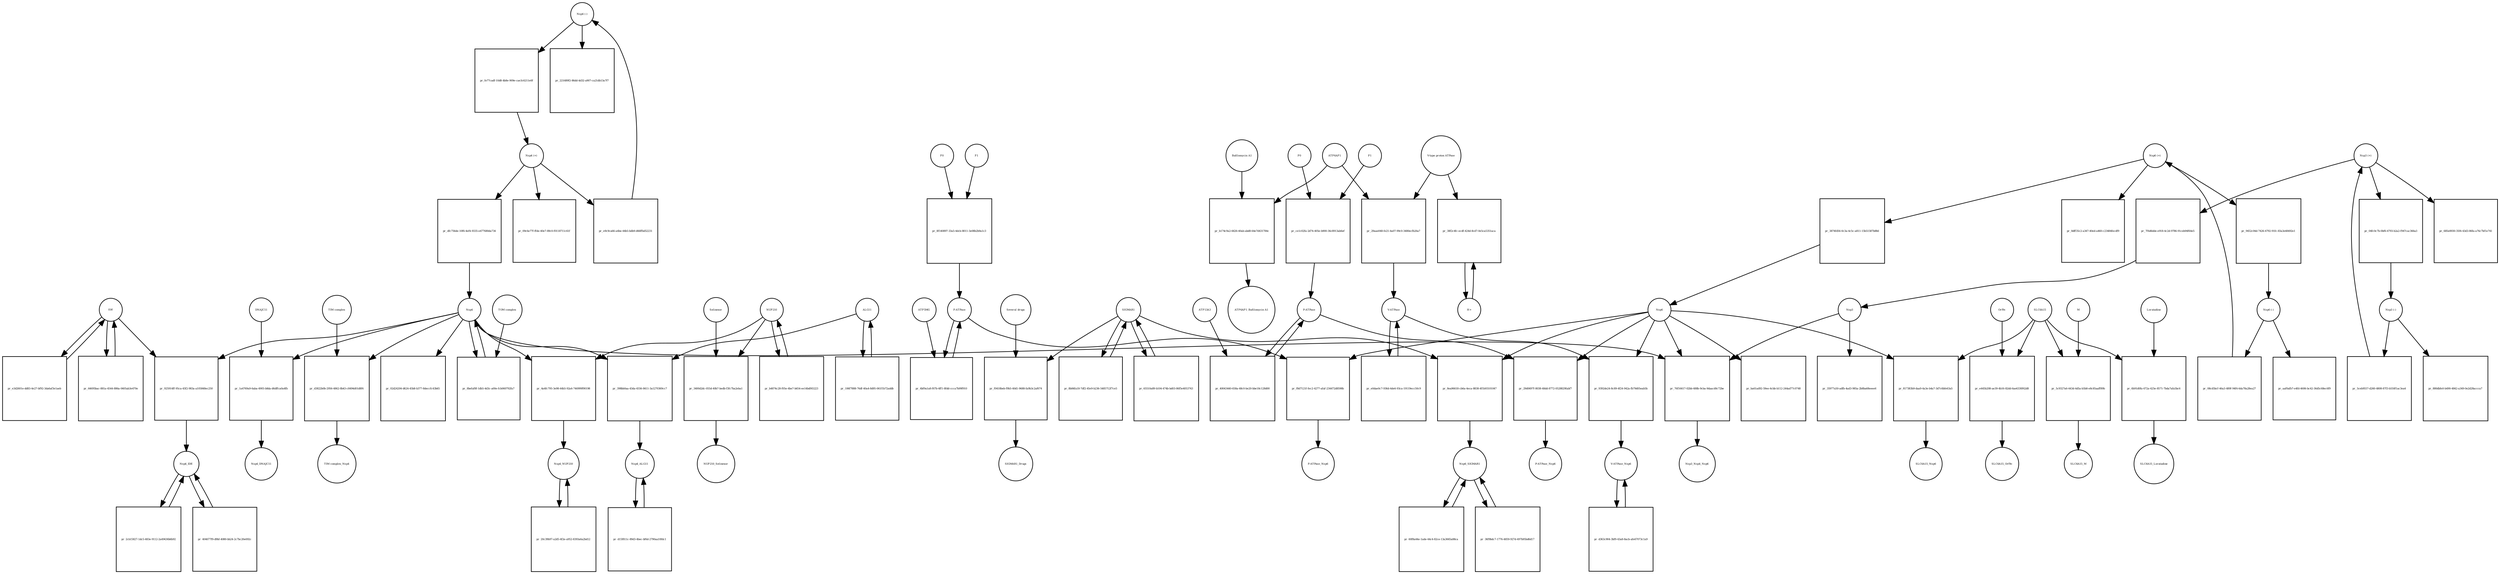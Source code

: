 strict digraph  {
"Nsp4 (-)" [annotation=urn_miriam_pubmed_32353859, bipartite=0, cls="nucleic acid feature", fontsize=4, label="Nsp4 (-)", shape=circle];
"pr_fe77cadf-10d8-4b8e-909e-cae3c6211e0f" [annotation="", bipartite=1, cls=process, fontsize=4, label="pr_fe77cadf-10d8-4b8e-909e-cae3c6211e0f", shape=square];
"Nsp4 (+)" [annotation=urn_miriam_pubmed_32353859, bipartite=0, cls="nucleic acid feature", fontsize=4, label="Nsp4 (+)", shape=circle];
"pr_dfc756de-10f6-4ef4-9335-e477680da734" [annotation="", bipartite=1, cls=process, fontsize=4, label="pr_dfc756de-10f6-4ef4-9335-e477680da734", shape=square];
Nsp4 [annotation="urn_miriam_ncbiprotein_BCD58761|urn_miriam_taxonomy_2697049", bipartite=0, cls=macromolecule, fontsize=4, label=Nsp4, shape=circle];
"pr_02d24204-d624-45b8-b377-8deccfc43b65" [annotation="", bipartite=1, cls=process, fontsize=4, label="pr_02d24204-d624-45b8-b377-8deccfc43b65", shape=square];
"pr_09c6e77f-ffde-40e7-89c0-f0118711c61f" [annotation="", bipartite=1, cls=process, fontsize=4, label="pr_09c6e77f-ffde-40e7-89c0-f0118711c61f", shape=square];
"pr_925914ff-95ca-45f2-983a-a105848ec250" [annotation="", bipartite=1, cls=process, fontsize=4, label="pr_925914ff-95ca-45f2-983a-a105848ec250", shape=square];
IDE [annotation="urn_miriam_uniprot_P14735|urn_miriam_pubmed_32353859|urn_miriam_doi_10.1210%2Fmend-4-8-1125|urn_miriam_taxonomy_10116", bipartite=0, cls=macromolecule, fontsize=4, label=IDE, shape=circle];
Nsp4_IDE [annotation="", bipartite=0, cls=complex, fontsize=4, label=Nsp4_IDE, shape=circle];
"pr_404677f9-d9bf-4080-bb24-2c7bc20e692c" [annotation="", bipartite=1, cls=process, fontsize=4, label="pr_404677f9-d9bf-4080-bb24-2c7bc20e692c", shape=square];
"pr_4a4fc795-3e98-44b5-92a4-746999f90198" [annotation="", bipartite=1, cls=process, fontsize=4, label="pr_4a4fc795-3e98-44b5-92a4-746999f90198", shape=square];
NUP210 [annotation="urn_miriam_uniprot_Q8TEM1|urn_miriam_pubmed_14517331", bipartite=0, cls=macromolecule, fontsize=4, label=NUP210, shape=circle];
Nsp4_NUP210 [annotation=urn_miriam_pubmed_14517331, bipartite=0, cls=complex, fontsize=4, label=Nsp4_NUP210, shape=circle];
"pr_2cb15827-1dc5-483e-9112-2a49436b6b92" [annotation="", bipartite=1, cls=process, fontsize=4, label="pr_2cb15827-1dc5-483e-9112-2a49436b6b92", shape=square];
"pr_1a4769a9-6aba-4905-b8da-d6dffca0a4fb" [annotation="", bipartite=1, cls=process, fontsize=4, label="pr_1a4769a9-6aba-4905-b8da-d6dffca0a4fb", shape=square];
DNAJC11 [annotation="urn_miriam_uniprot_Q9NVH1|urn_miriam_pubmed_32353859|urn_miriam_pubmed_25997101", bipartite=0, cls=macromolecule, fontsize=4, label=DNAJC11, shape=circle];
Nsp4_DNAJC11 [annotation="urn_miriam_pubmed_25997101|urn_miriam_pubmed_32353859", bipartite=0, cls=complex, fontsize=4, label=Nsp4_DNAJC11, shape=circle];
"pr_20c39b97-a2d5-4f2e-a952-8393a6a2bd12" [annotation="", bipartite=1, cls=process, fontsize=4, label="pr_20c39b97-a2d5-4f2e-a952-8393a6a2bd12", shape=square];
"pr_398bb0aa-43da-4556-8411-3a1270369cc7" [annotation="", bipartite=1, cls=process, fontsize=4, label="pr_398bb0aa-43da-4556-8411-3a1270369cc7", shape=square];
ALG11 [annotation="urn_miriam_uniprot_Q2TAA5|urn_miriam_pubmed_20080937", bipartite=0, cls=macromolecule, fontsize=4, label=ALG11, shape=circle];
Nsp4_ALG11 [annotation=urn_miriam_pubmed_20080937, bipartite=0, cls=complex, fontsize=4, label=Nsp4_ALG11, shape=circle];
"pr_e9c9ca66-a4be-44b5-bdb9-d66ffbd52231" [annotation="", bipartite=1, cls=process, fontsize=4, label="pr_e9c9ca66-a4be-44b5-bdb9-d66ffbd52231", shape=square];
"pr_221689f2-86dd-4d32-a907-ca21db13a7f7" [annotation="", bipartite=1, cls=process, fontsize=4, label="pr_221689f2-86dd-4d32-a907-ca21db13a7f7", shape=square];
"Nsp6 (-)" [annotation=urn_miriam_pubmed_32353859, bipartite=0, cls="nucleic acid feature", fontsize=4, label="Nsp6 (-)", shape=circle];
"pr_08cd5bcf-46a3-489f-94f4-6da78a28ea27" [annotation="", bipartite=1, cls=process, fontsize=4, label="pr_08cd5bcf-46a3-489f-94f4-6da78a28ea27", shape=square];
"Nsp6 (+)" [annotation=urn_miriam_pubmed_32353859, bipartite=0, cls="nucleic acid feature", fontsize=4, label="Nsp6 (+)", shape=circle];
"pr_3874fd56-0c3a-4c5c-a811-15b51587b88d" [annotation="", bipartite=1, cls=process, fontsize=4, label="pr_3874fd56-0c3a-4c5c-a811-15b51587b88d", shape=square];
Nsp6 [annotation="urn_miriam_taxonomy_2697049|urn_miriam_pubmed_32353859", bipartite=0, cls=macromolecule, fontsize=4, label=Nsp6, shape=circle];
"pr_ba61ad92-59ee-4cbb-b112-244ad77c0748" [annotation="", bipartite=1, cls=process, fontsize=4, label="pr_ba61ad92-59ee-4cbb-b112-244ad77c0748", shape=square];
"pr_8dff35c2-a347-40ed-a460-c23484fecdf9" [annotation="", bipartite=1, cls=process, fontsize=4, label="pr_8dff35c2-a347-40ed-a460-c23484fecdf9", shape=square];
"pr_f8d7121f-fec2-4277-afaf-234472d8598b" [annotation="", bipartite=1, cls=process, fontsize=4, label="pr_f8d7121f-fec2-4277-afaf-234472d8598b", shape=square];
"F-ATPase" [annotation=urn_miriam_uniprot_O75964, bipartite=0, cls=complex, fontsize=4, label="F-ATPase", shape=circle];
"F-ATPase_Nsp6" [annotation="", bipartite=0, cls=complex, fontsize=4, label="F-ATPase_Nsp6", shape=circle];
"pr_29d0697f-8038-48dd-8772-0528829fabf7" [annotation="", bipartite=1, cls=process, fontsize=4, label="pr_29d0697f-8038-48dd-8772-0528829fabf7", shape=square];
"P-ATPase" [annotation="", bipartite=0, cls=complex, fontsize=4, label="P-ATPase", shape=circle];
"P-ATPase_Nsp6" [annotation="", bipartite=0, cls=complex, fontsize=4, label="P-ATPase_Nsp6", shape=circle];
"pr_8ea96618-cb6a-4eca-8838-4f1b93101047" [annotation="", bipartite=1, cls=process, fontsize=4, label="pr_8ea96618-cb6a-4eca-8838-4f1b93101047", shape=square];
SIGMAR1 [annotation="urn_miriam_uniprot_Q99720|urn_miriam_doi_10.1074%2Fjbc.272.43.27107|urn_miriam_pubmed_32353859|urn_miriam_pubmed_10406945", bipartite=0, cls=macromolecule, fontsize=4, label=SIGMAR1, shape=circle];
Nsp6_SIGMAR1 [annotation=urn_miriam_pubmed_10406945, bipartite=0, cls=complex, fontsize=4, label=Nsp6_SIGMAR1, shape=circle];
"pr_36f9bdc7-1776-4859-927d-497b95bd6d17" [annotation="", bipartite=1, cls=process, fontsize=4, label="pr_36f9bdc7-1776-4859-927d-497b95bd6d17", shape=square];
"pr_9392de24-8c89-4f24-942a-fb79d05eab5b" [annotation="", bipartite=1, cls=process, fontsize=4, label="pr_9392de24-8c89-4f24-942a-fb79d05eab5b", shape=square];
"V-ATPase" [annotation=urn_miriam_uniprot_Q15904, bipartite=0, cls=complex, fontsize=4, label="V-ATPase", shape=circle];
"V-ATPase_Nsp6" [annotation=urn_miriam_uniprot_Q15904, bipartite=0, cls=complex, fontsize=4, label="V-ATPase_Nsp6", shape=circle];
"pr_9452c04d-7426-4792-91fc-83a3e48492e1" [annotation="", bipartite=1, cls=process, fontsize=4, label="pr_9452c04d-7426-4792-91fc-83a3e48492e1", shape=square];
"pr_aaf0afb7-e4fd-4606-bc42-36d5c68ec6f9" [annotation="", bipartite=1, cls=process, fontsize=4, label="pr_aaf0afb7-e4fd-4606-bc42-36d5c68ec6f9", shape=square];
"pr_d3822b0b-2956-4862-8b43-c8494d01d8f4" [annotation="", bipartite=1, cls=process, fontsize=4, label="pr_d3822b0b-2956-4862-8b43-c8494d01d8f4", shape=square];
"TIM complex" [annotation="", bipartite=0, cls=complex, fontsize=4, label="TIM complex", shape=circle];
"TIM complex_Nsp4" [annotation=urn_miriam_pubmed_32353859, bipartite=0, cls=complex, fontsize=4, label="TIM complex_Nsp4", shape=circle];
"pr_e3d2601e-dd83-4e27-bf92-3da6af3e1aeb" [annotation="", bipartite=1, cls=process, fontsize=4, label="pr_e3d2601e-dd83-4e27-bf92-3da6af3e1aeb", shape=square];
"Nsp3 (-)" [annotation=urn_miriam_pubmed_32353859, bipartite=0, cls="nucleic acid feature", fontsize=4, label="Nsp3 (-)", shape=circle];
"pr_5ceb9557-d260-4808-87f3-b550f1ac3ea4" [annotation="", bipartite=1, cls=process, fontsize=4, label="pr_5ceb9557-d260-4808-87f3-b550f1ac3ea4", shape=square];
"Nsp3 (+)" [annotation=urn_miriam_pubmed_32353859, bipartite=0, cls="nucleic acid feature", fontsize=4, label="Nsp3 (+)", shape=circle];
"pr_04fc0c7b-0bf6-4793-b2a2-f947cac366a3" [annotation="", bipartite=1, cls=process, fontsize=4, label="pr_04fc0c7b-0bf6-4793-b2a2-f947cac366a3", shape=square];
"pr_7f4d6dde-e918-4c2d-9786-91ceb94f64e5" [annotation="", bipartite=1, cls=process, fontsize=4, label="pr_7f4d6dde-e918-4c2d-9786-91ceb94f64e5", shape=square];
Nsp3 [annotation="urn_miriam_taxonomy_2697049|urn_miriam_pubmed_32353859", bipartite=0, cls=macromolecule, fontsize=4, label=Nsp3, shape=circle];
"pr_880dbfe0-b490-4842-a349-0e2d28accca7" [annotation="", bipartite=1, cls=process, fontsize=4, label="pr_880dbfe0-b490-4842-a349-0e2d28accca7", shape=square];
"pr_685e8930-35f4-43d3-86fa-a76c7bf1e741" [annotation="", bipartite=1, cls=process, fontsize=4, label="pr_685e8930-35f4-43d3-86fa-a76c7bf1e741", shape=square];
"pr_35977a50-adfb-4ad3-985a-2b8ba68eeee6" [annotation="", bipartite=1, cls=process, fontsize=4, label="pr_35977a50-adfb-4ad3-985a-2b8ba68eeee6", shape=square];
"pr_76f16617-02bb-488b-9cba-9daacd0c72be" [annotation="", bipartite=1, cls=process, fontsize=4, label="pr_76f16617-02bb-488b-9cba-9daacd0c72be", shape=square];
Nsp3_Nsp4_Nsp6 [annotation="urn_miriam_pubmed_32353859|urn_miriam_pubmed_29128390|urn_miriam_doi_10.1016%2Fj.virol.2017.07.019|urn_miriam_taxonomy_694009", bipartite=0, cls=complex, fontsize=4, label=Nsp3_Nsp4_Nsp6, shape=circle];
"pr_3400d2dc-055d-40b7-bedb-f3fc7ba2eba1" [annotation="", bipartite=1, cls=process, fontsize=4, label="pr_3400d2dc-055d-40b7-bedb-f3fc7ba2eba1", shape=square];
Selinexor [annotation=urn_miriam_pubmed_32353859, bipartite=0, cls="simple chemical", fontsize=4, label=Selinexor, shape=circle];
NUP210_Selinexor [annotation=urn_miriam_pubmed_32353859, bipartite=0, cls=complex, fontsize=4, label=NUP210_Selinexor, shape=circle];
"pr_817383b9-daa9-4a3e-b4a7-3d7c6bfe63a5" [annotation="", bipartite=1, cls=process, fontsize=4, label="pr_817383b9-daa9-4a3e-b4a7-3d7c6bfe63a5", shape=square];
SLC6A15 [annotation="urn_miriam_pubmed_32353859|urn_miriam_uniprot_Q8IY34", bipartite=0, cls=macromolecule, fontsize=4, label=SLC6A15, shape=circle];
SLC6A15_Nsp6 [annotation=urn_miriam_pubmed_32353859, bipartite=0, cls=complex, fontsize=4, label=SLC6A15_Nsp6, shape=circle];
"pr_e445b208-ae39-4b16-82dd-6ae6330f42d8" [annotation="", bipartite=1, cls=process, fontsize=4, label="pr_e445b208-ae39-4b16-82dd-6ae6330f42d8", shape=square];
Orf9c [annotation=urn_miriam_taxonomy_2697049, bipartite=0, cls=macromolecule, fontsize=4, label=Orf9c, shape=circle];
SLC6A15_Orf9c [annotation=urn_miriam_pubmed_32353859, bipartite=0, cls=complex, fontsize=4, label=SLC6A15_Orf9c, shape=circle];
"pr_5c9327a6-443d-4d5a-b5b8-e8c85aaff89b" [annotation="", bipartite=1, cls=process, fontsize=4, label="pr_5c9327a6-443d-4d5a-b5b8-e8c85aaff89b", shape=square];
M [annotation=urn_miriam_taxonomy_2697049, bipartite=0, cls=macromolecule, fontsize=4, label=M, shape=circle];
SLC6A15_M [annotation=urn_miriam_pubmed_32353859, bipartite=0, cls=complex, fontsize=4, label=SLC6A15_M, shape=circle];
"pr_6b91d0fa-672a-425e-8571-7bda7afa5bc6" [annotation="", bipartite=1, cls=process, fontsize=4, label="pr_6b91d0fa-672a-425e-8571-7bda7afa5bc6", shape=square];
Loratadine [annotation=urn_miriam_pubmed_123134323, bipartite=0, cls="simple chemical", fontsize=4, label=Loratadine, shape=circle];
SLC6A15_Loratadine [annotation="", bipartite=0, cls=complex, fontsize=4, label=SLC6A15_Loratadine, shape=circle];
ATP6AP1 [annotation="urn_miriam_uniprot_Q15904|urn_miriam_pubmed_27231034", bipartite=0, cls=macromolecule, fontsize=4, label=ATP6AP1, shape=circle];
"pr_b174c9a2-6626-40ab-abd8-64e7d431784c" [annotation="", bipartite=1, cls=process, fontsize=4, label="pr_b174c9a2-6626-40ab-abd8-64e7d431784c", shape=square];
"Bafilomycin A1" [annotation="", bipartite=0, cls="simple chemical", fontsize=4, label="Bafilomycin A1", shape=circle];
"ATP6AP1_Bafilomycin A1" [annotation="", bipartite=0, cls=complex, fontsize=4, label="ATP6AP1_Bafilomycin A1", shape=circle];
"Several drugs" [annotation="", bipartite=0, cls="simple chemical", fontsize=4, label="Several drugs", shape=circle];
"pr_f0418beb-f9b5-40d1-9688-fa9b3c2af674" [annotation="", bipartite=1, cls=process, fontsize=4, label="pr_f0418beb-f9b5-40d1-9688-fa9b3c2af674", shape=square];
SIGMAR1_Drugs [annotation=urn_miriam_pubmed_32353859, bipartite=0, cls=complex, fontsize=4, label=SIGMAR1_Drugs, shape=circle];
"pr_8befaf8f-1db5-4d3c-a00e-fcb060792fa7" [annotation="", bipartite=1, cls=process, fontsize=4, label="pr_8befaf8f-1db5-4d3c-a00e-fcb060792fa7", shape=square];
"TOM complex" [annotation="", bipartite=0, cls=complex, fontsize=4, label="TOM complex", shape=circle];
ATP13A3 [annotation=urn_miriam_uniprot_Q9H7F0, bipartite=0, cls=macromolecule, fontsize=4, label=ATP13A3, shape=circle];
"pr_40043440-658a-48c0-be20-bbe18c128d00" [annotation="", bipartite=1, cls=process, fontsize=4, label="pr_40043440-658a-48c0-be20-bbe18c128d00", shape=square];
P1 [annotation="", bipartite=0, cls=complex, fontsize=4, label=P1, shape=circle];
"pr_ce1c02fa-2d74-405e-b900-36c8913ab6ef" [annotation="", bipartite=1, cls=process, fontsize=4, label="pr_ce1c02fa-2d74-405e-b900-36c8913ab6ef", shape=square];
P0 [annotation="", bipartite=0, cls=complex, fontsize=4, label=P0, shape=circle];
"pr_b4874c28-f05e-4be7-b654-ee14bdf45223" [annotation="", bipartite=1, cls=process, fontsize=4, label="pr_b4874c28-f05e-4be7-b654-ee14bdf45223", shape=square];
"pr_64695bac-881a-4544-886a-0405ab3e470e" [annotation="", bipartite=1, cls=process, fontsize=4, label="pr_64695bac-881a-4544-886a-0405ab3e470e", shape=square];
"pr_8b84fa18-7df2-45e9-b236-5485712f7ce5" [annotation="", bipartite=1, cls=process, fontsize=4, label="pr_8b84fa18-7df2-45e9-b236-5485712f7ce5", shape=square];
"pr_65510a89-b104-474b-bd03-86f5e4053743" [annotation="", bipartite=1, cls=process, fontsize=4, label="pr_65510a89-b104-474b-bd03-86f5e4053743", shape=square];
"pr_60f8a44e-1ade-44c4-82ce-13a3665a88ca" [annotation="", bipartite=1, cls=process, fontsize=4, label="pr_60f8a44e-1ade-44c4-82ce-13a3665a88ca", shape=square];
"pr_d15f811c-89d3-4bec-bf6d-2790aa10fdc1" [annotation="", bipartite=1, cls=process, fontsize=4, label="pr_d15f811c-89d3-4bec-bf6d-2790aa10fdc1", shape=square];
"pr_106f7888-76df-40a4-8d95-061f1b72addb" [annotation="", bipartite=1, cls=process, fontsize=4, label="pr_106f7888-76df-40a4-8d95-061f1b72addb", shape=square];
"H+" [annotation="urn_miriam_obo.chebi_CHEBI%3A15378", bipartite=0, cls="simple chemical", fontsize=4, label="H+", shape=circle];
"pr_38f2c4fc-ecdf-424d-8cd7-0e5ca5351aca" [annotation="", bipartite=1, cls=process, fontsize=4, label="pr_38f2c4fc-ecdf-424d-8cd7-0e5ca5351aca", shape=square];
"V-type proton ATPase" [annotation="urn_miriam_obo.go_GO%3A0046611", bipartite=0, cls=complex, fontsize=4, label="V-type proton ATPase", shape=circle];
"pr_29aae048-fe21-4a07-99c0-3480ecfb26a7" [annotation="", bipartite=1, cls=process, fontsize=4, label="pr_29aae048-fe21-4a07-99c0-3480ecfb26a7", shape=square];
"pr_e0dae0c7-936d-4de6-93ca-19119ecc50c9" [annotation="", bipartite=1, cls=process, fontsize=4, label="pr_e0dae0c7-936d-4de6-93ca-19119ecc50c9", shape=square];
"pr_d363c904-3bf9-43a8-8acb-afe67073c1a9" [annotation="", bipartite=1, cls=process, fontsize=4, label="pr_d363c904-3bf9-43a8-8acb-afe67073c1a9", shape=square];
ATP5MG [annotation=urn_miriam_uniprot_O75964, bipartite=0, cls=macromolecule, fontsize=4, label=ATP5MG, shape=circle];
"pr_4bf9a1a8-f67b-4ff1-8fdd-ccca7b99f910" [annotation="", bipartite=1, cls=process, fontsize=4, label="pr_4bf9a1a8-f67b-4ff1-8fdd-ccca7b99f910", shape=square];
F1 [annotation="", bipartite=0, cls=complex, fontsize=4, label=F1, shape=circle];
"pr_8f140897-33a5-4dcb-8011-3e08b2b9a1c3" [annotation="", bipartite=1, cls=process, fontsize=4, label="pr_8f140897-33a5-4dcb-8011-3e08b2b9a1c3", shape=square];
F0 [annotation="", bipartite=0, cls=complex, fontsize=4, label=F0, shape=circle];
"Nsp4 (-)" -> "pr_fe77cadf-10d8-4b8e-909e-cae3c6211e0f"  [annotation="", interaction_type=consumption];
"Nsp4 (-)" -> "pr_221689f2-86dd-4d32-a907-ca21db13a7f7"  [annotation="", interaction_type=consumption];
"pr_fe77cadf-10d8-4b8e-909e-cae3c6211e0f" -> "Nsp4 (+)"  [annotation="", interaction_type=production];
"Nsp4 (+)" -> "pr_dfc756de-10f6-4ef4-9335-e477680da734"  [annotation="", interaction_type=consumption];
"Nsp4 (+)" -> "pr_09c6e77f-ffde-40e7-89c0-f0118711c61f"  [annotation="", interaction_type=consumption];
"Nsp4 (+)" -> "pr_e9c9ca66-a4be-44b5-bdb9-d66ffbd52231"  [annotation="", interaction_type=consumption];
"pr_dfc756de-10f6-4ef4-9335-e477680da734" -> Nsp4  [annotation="", interaction_type=production];
Nsp4 -> "pr_02d24204-d624-45b8-b377-8deccfc43b65"  [annotation="", interaction_type=consumption];
Nsp4 -> "pr_925914ff-95ca-45f2-983a-a105848ec250"  [annotation="", interaction_type=consumption];
Nsp4 -> "pr_4a4fc795-3e98-44b5-92a4-746999f90198"  [annotation="", interaction_type=consumption];
Nsp4 -> "pr_1a4769a9-6aba-4905-b8da-d6dffca0a4fb"  [annotation="", interaction_type=consumption];
Nsp4 -> "pr_398bb0aa-43da-4556-8411-3a1270369cc7"  [annotation="", interaction_type=consumption];
Nsp4 -> "pr_d3822b0b-2956-4862-8b43-c8494d01d8f4"  [annotation="", interaction_type=consumption];
Nsp4 -> "pr_76f16617-02bb-488b-9cba-9daacd0c72be"  [annotation="", interaction_type=consumption];
Nsp4 -> "pr_8befaf8f-1db5-4d3c-a00e-fcb060792fa7"  [annotation="", interaction_type=consumption];
"pr_925914ff-95ca-45f2-983a-a105848ec250" -> Nsp4_IDE  [annotation="", interaction_type=production];
IDE -> "pr_925914ff-95ca-45f2-983a-a105848ec250"  [annotation="", interaction_type=consumption];
IDE -> "pr_e3d2601e-dd83-4e27-bf92-3da6af3e1aeb"  [annotation="", interaction_type=consumption];
IDE -> "pr_64695bac-881a-4544-886a-0405ab3e470e"  [annotation="", interaction_type=consumption];
Nsp4_IDE -> "pr_404677f9-d9bf-4080-bb24-2c7bc20e692c"  [annotation="", interaction_type=consumption];
Nsp4_IDE -> "pr_2cb15827-1dc5-483e-9112-2a49436b6b92"  [annotation="", interaction_type=consumption];
"pr_404677f9-d9bf-4080-bb24-2c7bc20e692c" -> Nsp4_IDE  [annotation="", interaction_type=production];
"pr_4a4fc795-3e98-44b5-92a4-746999f90198" -> Nsp4_NUP210  [annotation="", interaction_type=production];
NUP210 -> "pr_4a4fc795-3e98-44b5-92a4-746999f90198"  [annotation="", interaction_type=consumption];
NUP210 -> "pr_3400d2dc-055d-40b7-bedb-f3fc7ba2eba1"  [annotation="", interaction_type=consumption];
NUP210 -> "pr_b4874c28-f05e-4be7-b654-ee14bdf45223"  [annotation="", interaction_type=consumption];
Nsp4_NUP210 -> "pr_20c39b97-a2d5-4f2e-a952-8393a6a2bd12"  [annotation="", interaction_type=consumption];
"pr_2cb15827-1dc5-483e-9112-2a49436b6b92" -> Nsp4_IDE  [annotation="", interaction_type=production];
"pr_1a4769a9-6aba-4905-b8da-d6dffca0a4fb" -> Nsp4_DNAJC11  [annotation="", interaction_type=production];
DNAJC11 -> "pr_1a4769a9-6aba-4905-b8da-d6dffca0a4fb"  [annotation="", interaction_type=consumption];
"pr_20c39b97-a2d5-4f2e-a952-8393a6a2bd12" -> Nsp4_NUP210  [annotation="", interaction_type=production];
"pr_398bb0aa-43da-4556-8411-3a1270369cc7" -> Nsp4_ALG11  [annotation="", interaction_type=production];
ALG11 -> "pr_398bb0aa-43da-4556-8411-3a1270369cc7"  [annotation="", interaction_type=consumption];
ALG11 -> "pr_106f7888-76df-40a4-8d95-061f1b72addb"  [annotation="", interaction_type=consumption];
Nsp4_ALG11 -> "pr_d15f811c-89d3-4bec-bf6d-2790aa10fdc1"  [annotation="", interaction_type=consumption];
"pr_e9c9ca66-a4be-44b5-bdb9-d66ffbd52231" -> "Nsp4 (-)"  [annotation="", interaction_type=production];
"Nsp6 (-)" -> "pr_08cd5bcf-46a3-489f-94f4-6da78a28ea27"  [annotation="", interaction_type=consumption];
"Nsp6 (-)" -> "pr_aaf0afb7-e4fd-4606-bc42-36d5c68ec6f9"  [annotation="", interaction_type=consumption];
"pr_08cd5bcf-46a3-489f-94f4-6da78a28ea27" -> "Nsp6 (+)"  [annotation="", interaction_type=production];
"Nsp6 (+)" -> "pr_3874fd56-0c3a-4c5c-a811-15b51587b88d"  [annotation="", interaction_type=consumption];
"Nsp6 (+)" -> "pr_8dff35c2-a347-40ed-a460-c23484fecdf9"  [annotation="", interaction_type=consumption];
"Nsp6 (+)" -> "pr_9452c04d-7426-4792-91fc-83a3e48492e1"  [annotation="", interaction_type=consumption];
"pr_3874fd56-0c3a-4c5c-a811-15b51587b88d" -> Nsp6  [annotation="", interaction_type=production];
Nsp6 -> "pr_ba61ad92-59ee-4cbb-b112-244ad77c0748"  [annotation="", interaction_type=consumption];
Nsp6 -> "pr_f8d7121f-fec2-4277-afaf-234472d8598b"  [annotation="", interaction_type=consumption];
Nsp6 -> "pr_29d0697f-8038-48dd-8772-0528829fabf7"  [annotation="", interaction_type=consumption];
Nsp6 -> "pr_8ea96618-cb6a-4eca-8838-4f1b93101047"  [annotation="", interaction_type=consumption];
Nsp6 -> "pr_9392de24-8c89-4f24-942a-fb79d05eab5b"  [annotation="", interaction_type=consumption];
Nsp6 -> "pr_76f16617-02bb-488b-9cba-9daacd0c72be"  [annotation="", interaction_type=consumption];
Nsp6 -> "pr_817383b9-daa9-4a3e-b4a7-3d7c6bfe63a5"  [annotation="", interaction_type=consumption];
"pr_f8d7121f-fec2-4277-afaf-234472d8598b" -> "F-ATPase_Nsp6"  [annotation="", interaction_type=production];
"F-ATPase" -> "pr_f8d7121f-fec2-4277-afaf-234472d8598b"  [annotation="", interaction_type=consumption];
"F-ATPase" -> "pr_4bf9a1a8-f67b-4ff1-8fdd-ccca7b99f910"  [annotation="", interaction_type=consumption];
"pr_29d0697f-8038-48dd-8772-0528829fabf7" -> "P-ATPase_Nsp6"  [annotation="", interaction_type=production];
"P-ATPase" -> "pr_29d0697f-8038-48dd-8772-0528829fabf7"  [annotation="", interaction_type=consumption];
"P-ATPase" -> "pr_40043440-658a-48c0-be20-bbe18c128d00"  [annotation="", interaction_type=consumption];
"pr_8ea96618-cb6a-4eca-8838-4f1b93101047" -> Nsp6_SIGMAR1  [annotation="", interaction_type=production];
SIGMAR1 -> "pr_8ea96618-cb6a-4eca-8838-4f1b93101047"  [annotation="", interaction_type=consumption];
SIGMAR1 -> "pr_f0418beb-f9b5-40d1-9688-fa9b3c2af674"  [annotation="", interaction_type=consumption];
SIGMAR1 -> "pr_8b84fa18-7df2-45e9-b236-5485712f7ce5"  [annotation="", interaction_type=consumption];
SIGMAR1 -> "pr_65510a89-b104-474b-bd03-86f5e4053743"  [annotation="", interaction_type=consumption];
Nsp6_SIGMAR1 -> "pr_36f9bdc7-1776-4859-927d-497b95bd6d17"  [annotation="", interaction_type=consumption];
Nsp6_SIGMAR1 -> "pr_60f8a44e-1ade-44c4-82ce-13a3665a88ca"  [annotation="", interaction_type=consumption];
"pr_36f9bdc7-1776-4859-927d-497b95bd6d17" -> Nsp6_SIGMAR1  [annotation="", interaction_type=production];
"pr_9392de24-8c89-4f24-942a-fb79d05eab5b" -> "V-ATPase_Nsp6"  [annotation="", interaction_type=production];
"V-ATPase" -> "pr_9392de24-8c89-4f24-942a-fb79d05eab5b"  [annotation="", interaction_type=consumption];
"V-ATPase" -> "pr_e0dae0c7-936d-4de6-93ca-19119ecc50c9"  [annotation="", interaction_type=consumption];
"V-ATPase_Nsp6" -> "pr_d363c904-3bf9-43a8-8acb-afe67073c1a9"  [annotation="", interaction_type=consumption];
"pr_9452c04d-7426-4792-91fc-83a3e48492e1" -> "Nsp6 (-)"  [annotation="", interaction_type=production];
"pr_d3822b0b-2956-4862-8b43-c8494d01d8f4" -> "TIM complex_Nsp4"  [annotation="", interaction_type=production];
"TIM complex" -> "pr_d3822b0b-2956-4862-8b43-c8494d01d8f4"  [annotation="", interaction_type=consumption];
"pr_e3d2601e-dd83-4e27-bf92-3da6af3e1aeb" -> IDE  [annotation="", interaction_type=production];
"Nsp3 (-)" -> "pr_5ceb9557-d260-4808-87f3-b550f1ac3ea4"  [annotation="", interaction_type=consumption];
"Nsp3 (-)" -> "pr_880dbfe0-b490-4842-a349-0e2d28accca7"  [annotation="", interaction_type=consumption];
"pr_5ceb9557-d260-4808-87f3-b550f1ac3ea4" -> "Nsp3 (+)"  [annotation="", interaction_type=production];
"Nsp3 (+)" -> "pr_04fc0c7b-0bf6-4793-b2a2-f947cac366a3"  [annotation="", interaction_type=consumption];
"Nsp3 (+)" -> "pr_7f4d6dde-e918-4c2d-9786-91ceb94f64e5"  [annotation="", interaction_type=consumption];
"Nsp3 (+)" -> "pr_685e8930-35f4-43d3-86fa-a76c7bf1e741"  [annotation="", interaction_type=consumption];
"pr_04fc0c7b-0bf6-4793-b2a2-f947cac366a3" -> "Nsp3 (-)"  [annotation="", interaction_type=production];
"pr_7f4d6dde-e918-4c2d-9786-91ceb94f64e5" -> Nsp3  [annotation="", interaction_type=production];
Nsp3 -> "pr_35977a50-adfb-4ad3-985a-2b8ba68eeee6"  [annotation="", interaction_type=consumption];
Nsp3 -> "pr_76f16617-02bb-488b-9cba-9daacd0c72be"  [annotation="", interaction_type=consumption];
"pr_76f16617-02bb-488b-9cba-9daacd0c72be" -> Nsp3_Nsp4_Nsp6  [annotation="", interaction_type=production];
"pr_3400d2dc-055d-40b7-bedb-f3fc7ba2eba1" -> NUP210_Selinexor  [annotation="", interaction_type=production];
Selinexor -> "pr_3400d2dc-055d-40b7-bedb-f3fc7ba2eba1"  [annotation="", interaction_type=consumption];
"pr_817383b9-daa9-4a3e-b4a7-3d7c6bfe63a5" -> SLC6A15_Nsp6  [annotation="", interaction_type=production];
SLC6A15 -> "pr_817383b9-daa9-4a3e-b4a7-3d7c6bfe63a5"  [annotation="", interaction_type=consumption];
SLC6A15 -> "pr_e445b208-ae39-4b16-82dd-6ae6330f42d8"  [annotation="", interaction_type=consumption];
SLC6A15 -> "pr_5c9327a6-443d-4d5a-b5b8-e8c85aaff89b"  [annotation="", interaction_type=consumption];
SLC6A15 -> "pr_6b91d0fa-672a-425e-8571-7bda7afa5bc6"  [annotation="", interaction_type=consumption];
"pr_e445b208-ae39-4b16-82dd-6ae6330f42d8" -> SLC6A15_Orf9c  [annotation="", interaction_type=production];
Orf9c -> "pr_e445b208-ae39-4b16-82dd-6ae6330f42d8"  [annotation="", interaction_type=consumption];
"pr_5c9327a6-443d-4d5a-b5b8-e8c85aaff89b" -> SLC6A15_M  [annotation="", interaction_type=production];
M -> "pr_5c9327a6-443d-4d5a-b5b8-e8c85aaff89b"  [annotation="", interaction_type=consumption];
"pr_6b91d0fa-672a-425e-8571-7bda7afa5bc6" -> SLC6A15_Loratadine  [annotation="", interaction_type=production];
Loratadine -> "pr_6b91d0fa-672a-425e-8571-7bda7afa5bc6"  [annotation="", interaction_type=consumption];
ATP6AP1 -> "pr_b174c9a2-6626-40ab-abd8-64e7d431784c"  [annotation="", interaction_type=consumption];
ATP6AP1 -> "pr_29aae048-fe21-4a07-99c0-3480ecfb26a7"  [annotation="", interaction_type=consumption];
"pr_b174c9a2-6626-40ab-abd8-64e7d431784c" -> "ATP6AP1_Bafilomycin A1"  [annotation="", interaction_type=production];
"Bafilomycin A1" -> "pr_b174c9a2-6626-40ab-abd8-64e7d431784c"  [annotation="", interaction_type=consumption];
"Several drugs" -> "pr_f0418beb-f9b5-40d1-9688-fa9b3c2af674"  [annotation="", interaction_type=consumption];
"pr_f0418beb-f9b5-40d1-9688-fa9b3c2af674" -> SIGMAR1_Drugs  [annotation="", interaction_type=production];
"pr_8befaf8f-1db5-4d3c-a00e-fcb060792fa7" -> Nsp4  [annotation="", interaction_type=production];
"TOM complex" -> "pr_8befaf8f-1db5-4d3c-a00e-fcb060792fa7"  [annotation="urn_miriam_pubmed_32353859|urn_miriam_taxonomy_2697049", interaction_type=stimulation];
ATP13A3 -> "pr_40043440-658a-48c0-be20-bbe18c128d00"  [annotation="", interaction_type=consumption];
"pr_40043440-658a-48c0-be20-bbe18c128d00" -> "P-ATPase"  [annotation="", interaction_type=production];
P1 -> "pr_ce1c02fa-2d74-405e-b900-36c8913ab6ef"  [annotation="", interaction_type=consumption];
"pr_ce1c02fa-2d74-405e-b900-36c8913ab6ef" -> "P-ATPase"  [annotation="", interaction_type=production];
P0 -> "pr_ce1c02fa-2d74-405e-b900-36c8913ab6ef"  [annotation="", interaction_type=consumption];
"pr_b4874c28-f05e-4be7-b654-ee14bdf45223" -> NUP210  [annotation="", interaction_type=production];
"pr_64695bac-881a-4544-886a-0405ab3e470e" -> IDE  [annotation="", interaction_type=production];
"pr_8b84fa18-7df2-45e9-b236-5485712f7ce5" -> SIGMAR1  [annotation="", interaction_type=production];
"pr_65510a89-b104-474b-bd03-86f5e4053743" -> SIGMAR1  [annotation="", interaction_type=production];
"pr_60f8a44e-1ade-44c4-82ce-13a3665a88ca" -> Nsp6_SIGMAR1  [annotation="", interaction_type=production];
"pr_d15f811c-89d3-4bec-bf6d-2790aa10fdc1" -> Nsp4_ALG11  [annotation="", interaction_type=production];
"pr_106f7888-76df-40a4-8d95-061f1b72addb" -> ALG11  [annotation="", interaction_type=production];
"H+" -> "pr_38f2c4fc-ecdf-424d-8cd7-0e5ca5351aca"  [annotation="", interaction_type=consumption];
"pr_38f2c4fc-ecdf-424d-8cd7-0e5ca5351aca" -> "H+"  [annotation="", interaction_type=production];
"V-type proton ATPase" -> "pr_38f2c4fc-ecdf-424d-8cd7-0e5ca5351aca"  [annotation=urn_miriam_pubmed_22335796, interaction_type=catalysis];
"V-type proton ATPase" -> "pr_29aae048-fe21-4a07-99c0-3480ecfb26a7"  [annotation="", interaction_type=consumption];
"pr_29aae048-fe21-4a07-99c0-3480ecfb26a7" -> "V-ATPase"  [annotation="", interaction_type=production];
"pr_e0dae0c7-936d-4de6-93ca-19119ecc50c9" -> "V-ATPase"  [annotation="", interaction_type=production];
"pr_d363c904-3bf9-43a8-8acb-afe67073c1a9" -> "V-ATPase_Nsp6"  [annotation="", interaction_type=production];
ATP5MG -> "pr_4bf9a1a8-f67b-4ff1-8fdd-ccca7b99f910"  [annotation="", interaction_type=consumption];
"pr_4bf9a1a8-f67b-4ff1-8fdd-ccca7b99f910" -> "F-ATPase"  [annotation="", interaction_type=production];
F1 -> "pr_8f140897-33a5-4dcb-8011-3e08b2b9a1c3"  [annotation="", interaction_type=consumption];
"pr_8f140897-33a5-4dcb-8011-3e08b2b9a1c3" -> "F-ATPase"  [annotation="", interaction_type=production];
F0 -> "pr_8f140897-33a5-4dcb-8011-3e08b2b9a1c3"  [annotation="", interaction_type=consumption];
}
